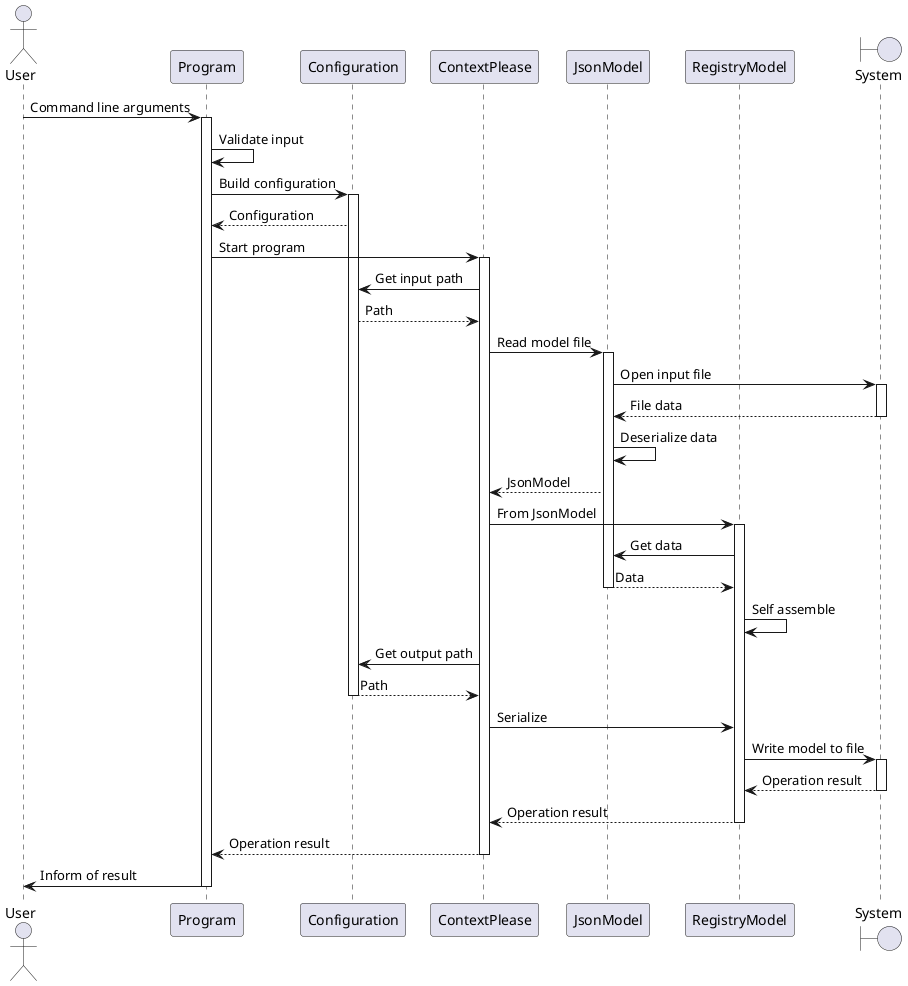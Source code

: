 @startuml
actor       User          as Usr
participant Program       as Int
participant Configuration as Con
participant ContextPlease as Ker
participant JsonModel     as Jso
participant RegistryModel as Reg
boundary    System        as Sys

Usr ->  Int ++: Command line arguments
Int ->  Int: Validate input
Int ->  Con ++: Build configuration
Con --> Int: Configuration
Int ->  Ker ++: Start program
Ker ->  Con: Get input path
Con --> Ker: Path
Ker ->  Jso ++: Read model file
Jso ->  Sys ++: Open input file
Sys --> Jso --: File data
Jso ->  Jso: Deserialize data
Jso --> Ker: JsonModel
Ker ->  Reg: From JsonModel
activate Reg
Reg ->  Jso: Get data
Jso --> Reg: Data
deactivate Jso
Reg ->  Reg: Self assemble
Ker ->  Con: Get output path
Con --> Ker --: Path
Ker ->  Reg: Serialize
Reg ->  Sys ++: Write model to file
Sys --> Reg --: Operation result
Reg --> Ker --: Operation result
Ker --> Int --: Operation result
Int ->  Usr --: Inform of result
@enduml